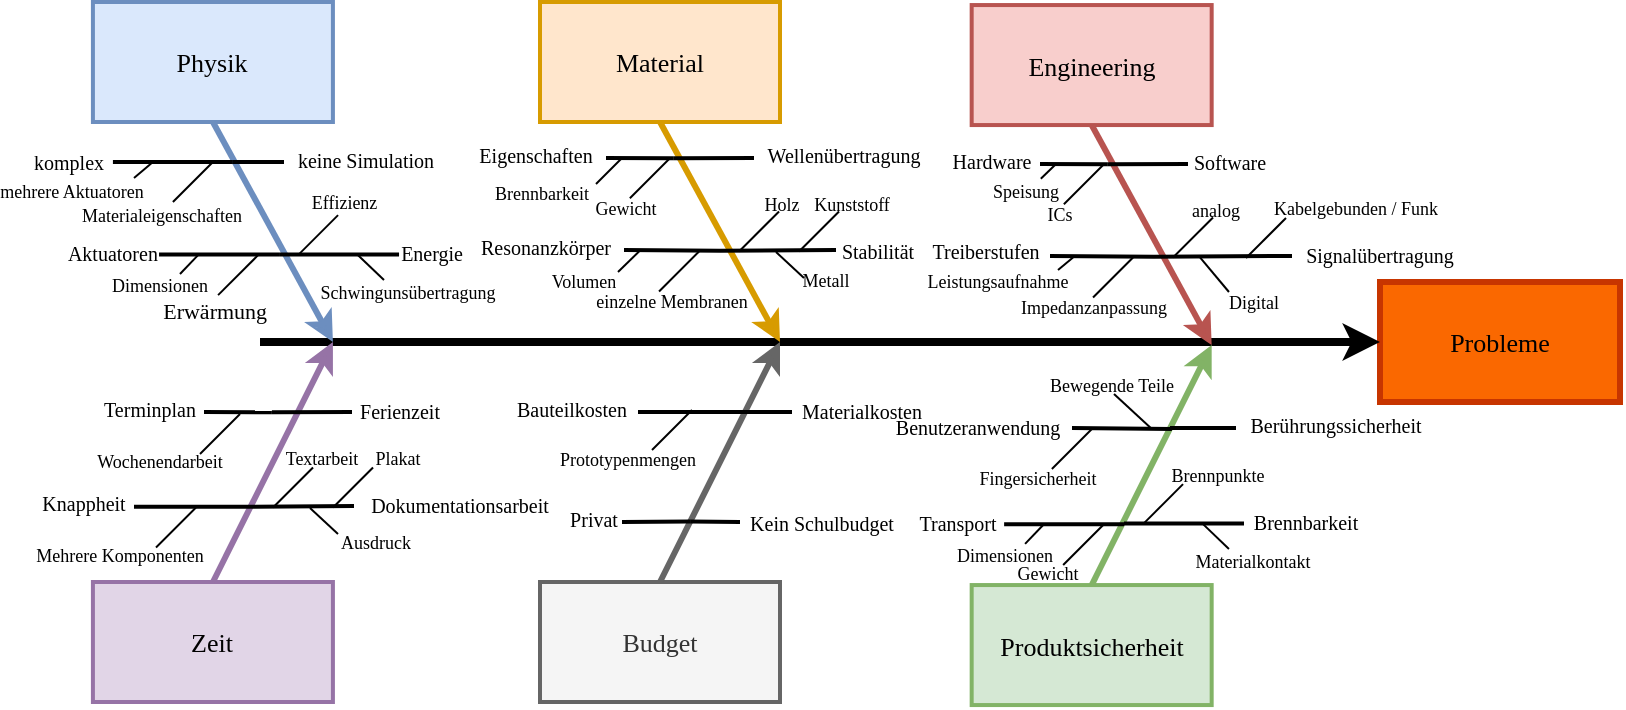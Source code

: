 <mxfile version="28.2.0">
  <diagram name="Page-1" id="4fc8d65c-f3f6-feb3-4d1c-02f59d9f9886">
    <mxGraphModel dx="1866" dy="617" grid="0" gridSize="10" guides="0" tooltips="1" connect="0" arrows="0" fold="1" page="1" pageScale="1" pageWidth="826" pageHeight="1169" background="none" math="0" shadow="0">
      <root>
        <mxCell id="0" />
        <mxCell id="1" parent="0" />
        <mxCell id="2" value="Physik" style="whiteSpace=wrap;strokeWidth=2;fontFamily=Fira Sans;fontSource=https%3A%2F%2Ffonts.googleapis.com%2Fcss%3Ffamily%3DFira%2BSans;fillColor=#dae8fc;strokeColor=#6c8ebf;fontStyle=0;fontSize=13;" parent="1" vertex="1">
          <mxGeometry x="36.458" y="110" width="120" height="60" as="geometry" />
        </mxCell>
        <mxCell id="5" value="Zeit" style="whiteSpace=wrap;strokeWidth=2;fontFamily=Fira Sans;fontSource=https%3A%2F%2Ffonts.googleapis.com%2Fcss%3Ffamily%3DFira%2BSans;fillColor=#e1d5e7;strokeColor=#9673a6;fontSize=13;" parent="1" vertex="1">
          <mxGeometry x="36.458" y="400" width="120" height="60" as="geometry" />
        </mxCell>
        <mxCell id="8" value="Probleme" style="whiteSpace=wrap;strokeWidth=3;fillColor=#fa6800;strokeColor=#C73500;fontFamily=Fira Sans;fontSource=https%3A%2F%2Ffonts.googleapis.com%2Fcss%3Ffamily%3DFira%2BSans;fontColor=#000000;fontSize=13;" parent="1" vertex="1">
          <mxGeometry x="680" y="250" width="120" height="60" as="geometry" />
        </mxCell>
        <mxCell id="9" value="" style="edgeStyle=none;strokeWidth=4;fontFamily=Fira Sans;fontSource=https%3A%2F%2Ffonts.googleapis.com%2Fcss%3Ffamily%3DFira%2BSans;fontSize=10;" parent="1" target="8" edge="1">
          <mxGeometry width="100" height="100" relative="1" as="geometry">
            <mxPoint x="120" y="280" as="sourcePoint" />
            <mxPoint x="240" y="230" as="targetPoint" />
          </mxGeometry>
        </mxCell>
        <mxCell id="12" value="" style="edgeStyle=none;exitX=0.5;exitY=1;strokeWidth=3;fontFamily=Fira Sans;fontSource=https%3A%2F%2Ffonts.googleapis.com%2Fcss%3Ffamily%3DFira%2BSans;fillColor=#dae8fc;strokeColor=#6c8ebf;fontSize=10;" parent="1" source="2" edge="1">
          <mxGeometry width="100" height="100" relative="1" as="geometry">
            <mxPoint x="96.458" y="190" as="sourcePoint" />
            <mxPoint x="156.458" y="280" as="targetPoint" />
          </mxGeometry>
        </mxCell>
        <mxCell id="15" value="" style="edgeStyle=none;exitX=0.5;exitY=0;strokeWidth=3;fontFamily=Fira Sans;fontSource=https%3A%2F%2Ffonts.googleapis.com%2Fcss%3Ffamily%3DFira%2BSans;fillColor=#e1d5e7;strokeColor=#9673a6;fontSize=10;" parent="1" edge="1">
          <mxGeometry width="100" height="100" relative="1" as="geometry">
            <mxPoint x="96.458" y="400" as="sourcePoint" />
            <mxPoint x="156.458" y="280" as="targetPoint" />
          </mxGeometry>
        </mxCell>
        <mxCell id="16" value="" style="edgeStyle=none;endArrow=none;strokeWidth=2;fontFamily=Fira Sans;fontSource=https%3A%2F%2Ffonts.googleapis.com%2Fcss%3Ffamily%3DFira%2BSans;fontSize=10;" parent="1" edge="1">
          <mxGeometry width="100" height="100" relative="1" as="geometry">
            <mxPoint x="46.458" y="190" as="sourcePoint" />
            <mxPoint x="106.458" y="190" as="targetPoint" />
          </mxGeometry>
        </mxCell>
        <mxCell id="17" value="" style="edgeStyle=none;endArrow=none;strokeWidth=2;fontFamily=Fira Sans;fontSource=https%3A%2F%2Ffonts.googleapis.com%2Fcss%3Ffamily%3DFira%2BSans;fontSize=10;" parent="1" edge="1">
          <mxGeometry width="100" height="100" relative="1" as="geometry">
            <mxPoint x="69.518" y="236.21" as="sourcePoint" />
            <mxPoint x="129.518" y="236.21" as="targetPoint" />
          </mxGeometry>
        </mxCell>
        <mxCell id="19" value="" style="edgeStyle=none;endArrow=none;strokeWidth=2;fontFamily=Fira Sans;fontSource=https%3A%2F%2Ffonts.googleapis.com%2Fcss%3Ffamily%3DFira%2BSans;fontSize=10;" parent="1" edge="1">
          <mxGeometry width="100" height="100" relative="1" as="geometry">
            <mxPoint x="106.458" y="190" as="sourcePoint" />
            <mxPoint x="132" y="190" as="targetPoint" />
          </mxGeometry>
        </mxCell>
        <mxCell id="20" value="" style="edgeStyle=none;endArrow=none;strokeWidth=2;fontFamily=Fira Sans;fontSource=https%3A%2F%2Ffonts.googleapis.com%2Fcss%3Ffamily%3DFira%2BSans;fontSize=10;" parent="1" edge="1">
          <mxGeometry width="100" height="100" relative="1" as="geometry">
            <mxPoint x="129.518" y="236.21" as="sourcePoint" />
            <mxPoint x="189.518" y="236.21" as="targetPoint" />
          </mxGeometry>
        </mxCell>
        <mxCell id="38" value="" style="edgeStyle=none;endArrow=none;fontFamily=Fira Sans;fontSource=https%3A%2F%2Ffonts.googleapis.com%2Fcss%3Ffamily%3DFira%2BSans;fontSize=10;" parent="1" edge="1">
          <mxGeometry width="100" height="100" relative="1" as="geometry">
            <mxPoint x="76.458" y="210" as="sourcePoint" />
            <mxPoint x="96.458" y="190" as="targetPoint" />
          </mxGeometry>
        </mxCell>
        <mxCell id="39" value="" style="edgeStyle=none;endArrow=none;fontFamily=Fira Sans;fontSource=https%3A%2F%2Ffonts.googleapis.com%2Fcss%3Ffamily%3DFira%2BSans;fontSize=10;" parent="1" edge="1">
          <mxGeometry width="100" height="100" relative="1" as="geometry">
            <mxPoint x="57" y="198" as="sourcePoint" />
            <mxPoint x="66.458" y="190" as="targetPoint" />
          </mxGeometry>
        </mxCell>
        <mxCell id="42" value="" style="edgeStyle=none;endArrow=none;fontFamily=Fira Sans;fontSource=https%3A%2F%2Ffonts.googleapis.com%2Fcss%3Ffamily%3DFira%2BSans;fontSize=10;" parent="1" edge="1">
          <mxGeometry width="100" height="100" relative="1" as="geometry">
            <mxPoint x="139.036" y="236.58" as="sourcePoint" />
            <mxPoint x="159.036" y="216.58" as="targetPoint" />
          </mxGeometry>
        </mxCell>
        <mxCell id="43" value="" style="edgeStyle=none;endArrow=none;fontFamily=Fira Sans;fontSource=https%3A%2F%2Ffonts.googleapis.com%2Fcss%3Ffamily%3DFira%2BSans;fontSize=10;" parent="1" edge="1">
          <mxGeometry width="100" height="100" relative="1" as="geometry">
            <mxPoint x="169.036" y="236.58" as="sourcePoint" />
            <mxPoint x="182" y="249" as="targetPoint" />
          </mxGeometry>
        </mxCell>
        <mxCell id="44" value="" style="edgeStyle=none;endArrow=none;fontFamily=Fira Sans;fontSource=https%3A%2F%2Ffonts.googleapis.com%2Fcss%3Ffamily%3DFira%2BSans;fontSize=10;" parent="1" edge="1">
          <mxGeometry width="100" height="100" relative="1" as="geometry">
            <mxPoint x="99.036" y="256.58" as="sourcePoint" />
            <mxPoint x="119.036" y="236.58" as="targetPoint" />
          </mxGeometry>
        </mxCell>
        <mxCell id="45" value="" style="edgeStyle=none;endArrow=none;fontFamily=Fira Sans;fontSource=https%3A%2F%2Ffonts.googleapis.com%2Fcss%3Ffamily%3DFira%2BSans;fontSize=10;" parent="1" edge="1">
          <mxGeometry width="100" height="100" relative="1" as="geometry">
            <mxPoint x="80" y="246" as="sourcePoint" />
            <mxPoint x="89.036" y="236.58" as="targetPoint" />
          </mxGeometry>
        </mxCell>
        <mxCell id="114" value="komplex" style="text;spacingTop=-5;fontSize=10;align=center;verticalAlign=middle;points=[];fontFamily=Fira Sans;fontSource=https%3A%2F%2Ffonts.googleapis.com%2Fcss%3Ffamily%3DFira%2BSans;" parent="1" vertex="1">
          <mxGeometry x="9.518" y="182.5" width="30" height="20.0" as="geometry" />
        </mxCell>
        <mxCell id="116" value="Aktuatoren" style="text;spacingTop=-5;fontSize=10;align=center;verticalAlign=middle;points=[];fontFamily=Fira Sans;fontSource=https%3A%2F%2Ffonts.googleapis.com%2Fcss%3Ffamily%3DFira%2BSans;" parent="1" vertex="1">
          <mxGeometry x="31.458" y="228.06" width="30" height="20.0" as="geometry" />
        </mxCell>
        <mxCell id="121" value="mehrere Aktuatoren" style="text;spacingTop=-5;fontSize=9;align=center;verticalAlign=middle;points=[];fontFamily=Fira Sans;fontSource=https%3A%2F%2Ffonts.googleapis.com%2Fcss%3Ffamily%3DFira%2BSans;" parent="1" vertex="1">
          <mxGeometry x="10.998" y="197.0" width="30" height="20.0" as="geometry" />
        </mxCell>
        <mxCell id="122" value="Materialeigenschaften" style="text;spacingTop=-5;fontSize=9;align=center;verticalAlign=middle;points=[];fontFamily=Fira Sans;fontSource=https%3A%2F%2Ffonts.googleapis.com%2Fcss%3Ffamily%3DFira%2BSans;" parent="1" vertex="1">
          <mxGeometry x="55.998" y="209.0" width="30" height="20.0" as="geometry" />
        </mxCell>
        <mxCell id="123" value="Dimensionen" style="text;spacingTop=-5;fontSize=9;align=center;verticalAlign=middle;points=[];fontFamily=Fira Sans;fontSource=https%3A%2F%2Ffonts.googleapis.com%2Fcss%3Ffamily%3DFira%2BSans;" parent="1" vertex="1">
          <mxGeometry x="55.004" y="243.998" width="30" height="20.0" as="geometry" />
        </mxCell>
        <mxCell id="124" value="Erwärmung" style="text;spacingTop=-5;fontSize=11;align=center;verticalAlign=middle;points=[];fontFamily=Fira Sans;fontSource=https%3A%2F%2Ffonts.googleapis.com%2Fcss%3Ffamily%3DFira%2BSans;" parent="1" vertex="1">
          <mxGeometry x="82.574" y="256.738" width="30" height="20.0" as="geometry" />
        </mxCell>
        <mxCell id="129" value="Schwingunsübertragung" style="text;spacingTop=-5;fontSize=9;align=center;verticalAlign=middle;points=[];fontFamily=Fira Sans;fontSource=https%3A%2F%2Ffonts.googleapis.com%2Fcss%3Ffamily%3DFira%2BSans;" parent="1" vertex="1">
          <mxGeometry x="179.0" y="250" width="30" height="14.58" as="geometry" />
        </mxCell>
        <mxCell id="130" value="Effizienz" style="text;spacingTop=-5;fontSize=9;align=center;verticalAlign=middle;points=[];fontFamily=Fira Sans;fontSource=https%3A%2F%2Ffonts.googleapis.com%2Fcss%3Ffamily%3DFira%2BSans;" parent="1" vertex="1">
          <mxGeometry x="147.286" y="202.499" width="30" height="20.0" as="geometry" />
        </mxCell>
        <mxCell id="137" value="keine Simulation" style="text;spacingTop=-5;fontSize=10;align=center;verticalAlign=middle;points=[];fontFamily=Fira Sans;fontSource=https%3A%2F%2Ffonts.googleapis.com%2Fcss%3Ffamily%3DFira%2BSans;" parent="1" vertex="1">
          <mxGeometry x="158.002" y="181.532" width="30" height="20.0" as="geometry" />
        </mxCell>
        <mxCell id="138" value="Energie" style="text;spacingTop=-5;fontSize=10;align=center;verticalAlign=middle;points=[];fontFamily=Fira Sans;fontSource=https%3A%2F%2Ffonts.googleapis.com%2Fcss%3Ffamily%3DFira%2BSans;" parent="1" vertex="1">
          <mxGeometry x="191.042" y="228.052" width="30" height="20.0" as="geometry" />
        </mxCell>
        <mxCell id="143" value="Material" style="whiteSpace=wrap;strokeWidth=2;fontFamily=Fira Sans;fontSource=https%3A%2F%2Ffonts.googleapis.com%2Fcss%3Ffamily%3DFira%2BSans;fillColor=#ffe6cc;strokeColor=#d79b00;fontSize=13;" parent="1" vertex="1">
          <mxGeometry x="260" y="110.0" width="120" height="60" as="geometry" />
        </mxCell>
        <mxCell id="144" value="Budget" style="whiteSpace=wrap;strokeWidth=2;fontFamily=Fira Sans;fontSource=https%3A%2F%2Ffonts.googleapis.com%2Fcss%3Ffamily%3DFira%2BSans;fillColor=#f5f5f5;fontColor=#333333;strokeColor=#666666;fontSize=13;" parent="1" vertex="1">
          <mxGeometry x="260" y="400.0" width="120" height="60" as="geometry" />
        </mxCell>
        <mxCell id="145" value="" style="edgeStyle=none;exitX=0.5;exitY=1;strokeWidth=3;fontFamily=Fira Sans;fontSource=https%3A%2F%2Ffonts.googleapis.com%2Fcss%3Ffamily%3DFira%2BSans;fillColor=#ffe6cc;strokeColor=#d79b00;fontSize=10;" parent="1" source="143" edge="1">
          <mxGeometry width="100" height="100" relative="1" as="geometry">
            <mxPoint x="320" y="190.0" as="sourcePoint" />
            <mxPoint x="380" y="280.0" as="targetPoint" />
          </mxGeometry>
        </mxCell>
        <mxCell id="146" value="" style="edgeStyle=none;exitX=0.5;exitY=0;strokeWidth=3;fontFamily=Fira Sans;fontSource=https%3A%2F%2Ffonts.googleapis.com%2Fcss%3Ffamily%3DFira%2BSans;fillColor=#f5f5f5;strokeColor=#666666;fontSize=10;" parent="1" edge="1">
          <mxGeometry width="100" height="100" relative="1" as="geometry">
            <mxPoint x="320.0" y="400.0" as="sourcePoint" />
            <mxPoint x="380" y="280.0" as="targetPoint" />
          </mxGeometry>
        </mxCell>
        <mxCell id="204" value="Engineering" style="whiteSpace=wrap;strokeWidth=2;fontFamily=Fira Sans;fontSource=https%3A%2F%2Ffonts.googleapis.com%2Fcss%3Ffamily%3DFira%2BSans;fillColor=#f8cecc;strokeColor=#b85450;fontSize=13;" parent="1" vertex="1">
          <mxGeometry x="475.833" y="111.528" width="120" height="60" as="geometry" />
        </mxCell>
        <mxCell id="205" value="Produktsicherheit" style="whiteSpace=wrap;strokeWidth=2;fontFamily=Fira Sans;fontSource=https%3A%2F%2Ffonts.googleapis.com%2Fcss%3Ffamily%3DFira%2BSans;fillColor=#d5e8d4;strokeColor=#82b366;fontSize=13;" parent="1" vertex="1">
          <mxGeometry x="475.833" y="401.528" width="120" height="60" as="geometry" />
        </mxCell>
        <mxCell id="206" value="" style="edgeStyle=none;exitX=0.5;exitY=1;strokeWidth=3;fontFamily=Fira Sans;fontSource=https%3A%2F%2Ffonts.googleapis.com%2Fcss%3Ffamily%3DFira%2BSans;fillColor=#f8cecc;strokeColor=#b85450;fontSize=10;" parent="1" source="204" edge="1">
          <mxGeometry width="100" height="100" relative="1" as="geometry">
            <mxPoint x="535.833" y="191.528" as="sourcePoint" />
            <mxPoint x="595.833" y="281.528" as="targetPoint" />
          </mxGeometry>
        </mxCell>
        <mxCell id="207" value="" style="edgeStyle=none;exitX=0.5;exitY=0;strokeWidth=3;fontFamily=Fira Sans;fontSource=https%3A%2F%2Ffonts.googleapis.com%2Fcss%3Ffamily%3DFira%2BSans;fillColor=#d5e8d4;strokeColor=#82b366;fontSize=10;" parent="1" edge="1">
          <mxGeometry width="100" height="100" relative="1" as="geometry">
            <mxPoint x="535.833" y="401.528" as="sourcePoint" />
            <mxPoint x="595.833" y="281.528" as="targetPoint" />
          </mxGeometry>
        </mxCell>
        <mxCell id="9FIhkb78pAyiEeTjgnLF-267" value="" style="edgeStyle=none;endArrow=none;strokeWidth=2;fontFamily=Fira Sans;fontSource=https%3A%2F%2Ffonts.googleapis.com%2Fcss%3Ffamily%3DFira%2BSans;fontSize=10;" edge="1" parent="1">
          <mxGeometry width="100" height="100" relative="1" as="geometry">
            <mxPoint x="293" y="188" as="sourcePoint" />
            <mxPoint x="326.94" y="188.158" as="targetPoint" />
          </mxGeometry>
        </mxCell>
        <mxCell id="9FIhkb78pAyiEeTjgnLF-268" value="" style="edgeStyle=none;endArrow=none;strokeWidth=2;fontFamily=Fira Sans;fontSource=https%3A%2F%2Ffonts.googleapis.com%2Fcss%3Ffamily%3DFira%2BSans;fontSize=10;" edge="1" parent="1">
          <mxGeometry width="100" height="100" relative="1" as="geometry">
            <mxPoint x="302" y="234" as="sourcePoint" />
            <mxPoint x="350" y="234.368" as="targetPoint" />
          </mxGeometry>
        </mxCell>
        <mxCell id="9FIhkb78pAyiEeTjgnLF-269" value="" style="edgeStyle=none;endArrow=none;strokeWidth=2;fontFamily=Fira Sans;fontSource=https%3A%2F%2Ffonts.googleapis.com%2Fcss%3Ffamily%3DFira%2BSans;fontSize=10;" edge="1" parent="1">
          <mxGeometry width="100" height="100" relative="1" as="geometry">
            <mxPoint x="326.94" y="188.158" as="sourcePoint" />
            <mxPoint x="367" y="188" as="targetPoint" />
          </mxGeometry>
        </mxCell>
        <mxCell id="9FIhkb78pAyiEeTjgnLF-270" value="" style="edgeStyle=none;endArrow=none;strokeWidth=2;fontFamily=Fira Sans;fontSource=https%3A%2F%2Ffonts.googleapis.com%2Fcss%3Ffamily%3DFira%2BSans;fontSize=10;" edge="1" parent="1">
          <mxGeometry width="100" height="100" relative="1" as="geometry">
            <mxPoint x="350" y="234.368" as="sourcePoint" />
            <mxPoint x="408" y="234" as="targetPoint" />
          </mxGeometry>
        </mxCell>
        <mxCell id="9FIhkb78pAyiEeTjgnLF-271" value="" style="edgeStyle=none;endArrow=none;fontFamily=Fira Sans;fontSource=https%3A%2F%2Ffonts.googleapis.com%2Fcss%3Ffamily%3DFira%2BSans;fontSize=10;" edge="1" parent="1">
          <mxGeometry width="100" height="100" relative="1" as="geometry">
            <mxPoint x="304.94" y="208.158" as="sourcePoint" />
            <mxPoint x="324.94" y="188.158" as="targetPoint" />
          </mxGeometry>
        </mxCell>
        <mxCell id="9FIhkb78pAyiEeTjgnLF-272" value="" style="edgeStyle=none;endArrow=none;fontFamily=Fira Sans;fontSource=https%3A%2F%2Ffonts.googleapis.com%2Fcss%3Ffamily%3DFira%2BSans;fontSize=10;" edge="1" parent="1">
          <mxGeometry width="100" height="100" relative="1" as="geometry">
            <mxPoint x="288" y="201" as="sourcePoint" />
            <mxPoint x="301.0" y="187.998" as="targetPoint" />
          </mxGeometry>
        </mxCell>
        <mxCell id="9FIhkb78pAyiEeTjgnLF-273" value="" style="edgeStyle=none;endArrow=none;fontFamily=Fira Sans;fontSource=https%3A%2F%2Ffonts.googleapis.com%2Fcss%3Ffamily%3DFira%2BSans;fontSize=10;" edge="1" parent="1">
          <mxGeometry width="100" height="100" relative="1" as="geometry">
            <mxPoint x="359.518" y="234.737" as="sourcePoint" />
            <mxPoint x="379.518" y="214.737" as="targetPoint" />
          </mxGeometry>
        </mxCell>
        <mxCell id="9FIhkb78pAyiEeTjgnLF-274" value="" style="edgeStyle=none;endArrow=none;fontFamily=Fira Sans;fontSource=https%3A%2F%2Ffonts.googleapis.com%2Fcss%3Ffamily%3DFira%2BSans;fontSize=10;" edge="1" parent="1">
          <mxGeometry width="100" height="100" relative="1" as="geometry">
            <mxPoint x="389.518" y="234.737" as="sourcePoint" />
            <mxPoint x="409.518" y="214.737" as="targetPoint" />
          </mxGeometry>
        </mxCell>
        <mxCell id="9FIhkb78pAyiEeTjgnLF-275" value="" style="edgeStyle=none;endArrow=none;fontFamily=Fira Sans;fontSource=https%3A%2F%2Ffonts.googleapis.com%2Fcss%3Ffamily%3DFira%2BSans;fontSize=10;" edge="1" parent="1">
          <mxGeometry width="100" height="100" relative="1" as="geometry">
            <mxPoint x="319.518" y="254.737" as="sourcePoint" />
            <mxPoint x="339.518" y="234.737" as="targetPoint" />
          </mxGeometry>
        </mxCell>
        <mxCell id="9FIhkb78pAyiEeTjgnLF-276" value="" style="edgeStyle=none;endArrow=none;fontFamily=Fira Sans;fontSource=https%3A%2F%2Ffonts.googleapis.com%2Fcss%3Ffamily%3DFira%2BSans;fontSize=10;" edge="1" parent="1">
          <mxGeometry width="100" height="100" relative="1" as="geometry">
            <mxPoint x="299" y="245" as="sourcePoint" />
            <mxPoint x="309.518" y="234.737" as="targetPoint" />
          </mxGeometry>
        </mxCell>
        <mxCell id="9FIhkb78pAyiEeTjgnLF-277" value="Stabilität" style="text;spacingTop=-5;fontSize=10;align=center;verticalAlign=middle;points=[];fontFamily=Fira Sans;fontSource=https%3A%2F%2Ffonts.googleapis.com%2Fcss%3Ffamily%3DFira%2BSans;" vertex="1" parent="1">
          <mxGeometry x="414" y="226.998" width="30" height="20.0" as="geometry" />
        </mxCell>
        <mxCell id="9FIhkb78pAyiEeTjgnLF-278" value="Resonanzkörper" style="text;spacingTop=-5;fontSize=10;align=center;verticalAlign=middle;points=[];fontFamily=Fira Sans;fontSource=https%3A%2F%2Ffonts.googleapis.com%2Fcss%3Ffamily%3DFira%2BSans;" vertex="1" parent="1">
          <mxGeometry x="248.0" y="224.998" width="30" height="20.0" as="geometry" />
        </mxCell>
        <mxCell id="9FIhkb78pAyiEeTjgnLF-279" value="Volumen" style="text;spacingTop=-5;fontSize=9;align=center;verticalAlign=middle;points=[];fontFamily=Fira Sans;fontSource=https%3A%2F%2Ffonts.googleapis.com%2Fcss%3Ffamily%3DFira%2BSans;" vertex="1" parent="1">
          <mxGeometry x="267.0" y="241.998" width="30" height="20.0" as="geometry" />
        </mxCell>
        <mxCell id="9FIhkb78pAyiEeTjgnLF-280" value="Gewicht" style="text;spacingTop=-5;fontSize=9;align=center;verticalAlign=middle;points=[];fontFamily=Fira Sans;fontSource=https%3A%2F%2Ffonts.googleapis.com%2Fcss%3Ffamily%3DFira%2BSans;" vertex="1" parent="1">
          <mxGeometry x="288.0" y="205.368" width="30" height="20.0" as="geometry" />
        </mxCell>
        <mxCell id="9FIhkb78pAyiEeTjgnLF-281" value="Kunststoff" style="text;spacingTop=-5;fontSize=9;align=center;verticalAlign=middle;points=[];fontFamily=Fira Sans;fontSource=https%3A%2F%2Ffonts.googleapis.com%2Fcss%3Ffamily%3DFira%2BSans;" vertex="1" parent="1">
          <mxGeometry x="401.002" y="205.998" width="30" height="14.58" as="geometry" />
        </mxCell>
        <mxCell id="9FIhkb78pAyiEeTjgnLF-282" value="Brennbarkeit" style="text;spacingTop=-5;fontSize=9;align=center;verticalAlign=middle;points=[];fontFamily=Fira Sans;fontSource=https%3A%2F%2Ffonts.googleapis.com%2Fcss%3Ffamily%3DFira%2BSans;" vertex="1" parent="1">
          <mxGeometry x="245.998" y="197.997" width="30" height="20.0" as="geometry" />
        </mxCell>
        <mxCell id="9FIhkb78pAyiEeTjgnLF-283" value="Wellenübertragung" style="text;spacingTop=-5;fontSize=10;align=center;verticalAlign=middle;points=[];fontFamily=Fira Sans;fontSource=https%3A%2F%2Ffonts.googleapis.com%2Fcss%3Ffamily%3DFira%2BSans;" vertex="1" parent="1">
          <mxGeometry x="397.003" y="179" width="30" height="20.0" as="geometry" />
        </mxCell>
        <mxCell id="9FIhkb78pAyiEeTjgnLF-285" value="einzelne Membranen" style="text;spacingTop=-5;fontSize=9;align=center;verticalAlign=middle;points=[];fontFamily=Fira Sans;fontSource=https%3A%2F%2Ffonts.googleapis.com%2Fcss%3Ffamily%3DFira%2BSans;" vertex="1" parent="1">
          <mxGeometry x="311" y="252" width="30" height="20.0" as="geometry" />
        </mxCell>
        <mxCell id="9FIhkb78pAyiEeTjgnLF-286" value="Eigenschaften" style="text;spacingTop=-5;fontSize=10;align=center;verticalAlign=middle;points=[];fontFamily=Fira Sans;fontSource=https%3A%2F%2Ffonts.googleapis.com%2Fcss%3Ffamily%3DFira%2BSans;" vertex="1" parent="1">
          <mxGeometry x="243" y="179" width="30" height="20.0" as="geometry" />
        </mxCell>
        <mxCell id="9FIhkb78pAyiEeTjgnLF-287" value="Holz" style="text;spacingTop=-5;fontSize=9;align=center;verticalAlign=middle;points=[];fontFamily=Fira Sans;fontSource=https%3A%2F%2Ffonts.googleapis.com%2Fcss%3Ffamily%3DFira%2BSans;" vertex="1" parent="1">
          <mxGeometry x="366" y="206" width="30" height="14.58" as="geometry" />
        </mxCell>
        <mxCell id="9FIhkb78pAyiEeTjgnLF-288" value="" style="edgeStyle=none;endArrow=none;strokeWidth=2;fontFamily=Fira Sans;fontSource=https%3A%2F%2Ffonts.googleapis.com%2Fcss%3Ffamily%3DFira%2BSans;fontSize=10;" edge="1" parent="1">
          <mxGeometry width="100" height="100" relative="1" as="geometry">
            <mxPoint x="510" y="191" as="sourcePoint" />
            <mxPoint x="543.94" y="191.158" as="targetPoint" />
          </mxGeometry>
        </mxCell>
        <mxCell id="9FIhkb78pAyiEeTjgnLF-289" value="" style="edgeStyle=none;endArrow=none;strokeWidth=2;fontFamily=Fira Sans;fontSource=https%3A%2F%2Ffonts.googleapis.com%2Fcss%3Ffamily%3DFira%2BSans;fontSize=10;" edge="1" parent="1">
          <mxGeometry width="100" height="100" relative="1" as="geometry">
            <mxPoint x="515" y="237" as="sourcePoint" />
            <mxPoint x="567" y="237.368" as="targetPoint" />
          </mxGeometry>
        </mxCell>
        <mxCell id="9FIhkb78pAyiEeTjgnLF-290" value="" style="edgeStyle=none;endArrow=none;strokeWidth=2;fontFamily=Fira Sans;fontSource=https%3A%2F%2Ffonts.googleapis.com%2Fcss%3Ffamily%3DFira%2BSans;fontSize=10;" edge="1" parent="1">
          <mxGeometry width="100" height="100" relative="1" as="geometry">
            <mxPoint x="543.94" y="191.158" as="sourcePoint" />
            <mxPoint x="584" y="191" as="targetPoint" />
          </mxGeometry>
        </mxCell>
        <mxCell id="9FIhkb78pAyiEeTjgnLF-291" value="" style="edgeStyle=none;endArrow=none;strokeWidth=2;fontFamily=Fira Sans;fontSource=https%3A%2F%2Ffonts.googleapis.com%2Fcss%3Ffamily%3DFira%2BSans;fontSize=10;" edge="1" parent="1">
          <mxGeometry width="100" height="100" relative="1" as="geometry">
            <mxPoint x="567" y="237.368" as="sourcePoint" />
            <mxPoint x="636" y="237" as="targetPoint" />
          </mxGeometry>
        </mxCell>
        <mxCell id="9FIhkb78pAyiEeTjgnLF-292" value="" style="edgeStyle=none;endArrow=none;fontFamily=Fira Sans;fontSource=https%3A%2F%2Ffonts.googleapis.com%2Fcss%3Ffamily%3DFira%2BSans;fontSize=10;" edge="1" parent="1">
          <mxGeometry width="100" height="100" relative="1" as="geometry">
            <mxPoint x="521.94" y="211.158" as="sourcePoint" />
            <mxPoint x="541.94" y="191.158" as="targetPoint" />
          </mxGeometry>
        </mxCell>
        <mxCell id="9FIhkb78pAyiEeTjgnLF-293" value="" style="edgeStyle=none;endArrow=none;fontFamily=Fira Sans;fontSource=https%3A%2F%2Ffonts.googleapis.com%2Fcss%3Ffamily%3DFira%2BSans;exitX=0.747;exitY=0.071;exitDx=0;exitDy=0;exitPerimeter=0;fontSize=10;" edge="1" parent="1" source="9FIhkb78pAyiEeTjgnLF-303">
          <mxGeometry width="100" height="100" relative="1" as="geometry">
            <mxPoint x="498" y="210.998" as="sourcePoint" />
            <mxPoint x="518" y="190.998" as="targetPoint" />
          </mxGeometry>
        </mxCell>
        <mxCell id="9FIhkb78pAyiEeTjgnLF-294" value="" style="edgeStyle=none;endArrow=none;fontFamily=Fira Sans;fontSource=https%3A%2F%2Ffonts.googleapis.com%2Fcss%3Ffamily%3DFira%2BSans;fontSize=10;" edge="1" parent="1">
          <mxGeometry width="100" height="100" relative="1" as="geometry">
            <mxPoint x="576.518" y="237.737" as="sourcePoint" />
            <mxPoint x="596.518" y="217.737" as="targetPoint" />
          </mxGeometry>
        </mxCell>
        <mxCell id="9FIhkb78pAyiEeTjgnLF-295" value="" style="edgeStyle=none;endArrow=none;fontFamily=Fira Sans;fontSource=https%3A%2F%2Ffonts.googleapis.com%2Fcss%3Ffamily%3DFira%2BSans;fontSize=10;" edge="1" parent="1">
          <mxGeometry width="100" height="100" relative="1" as="geometry">
            <mxPoint x="589.998" y="237.737" as="sourcePoint" />
            <mxPoint x="604.48" y="255" as="targetPoint" />
          </mxGeometry>
        </mxCell>
        <mxCell id="9FIhkb78pAyiEeTjgnLF-296" value="" style="edgeStyle=none;endArrow=none;fontFamily=Fira Sans;fontSource=https%3A%2F%2Ffonts.googleapis.com%2Fcss%3Ffamily%3DFira%2BSans;fontSize=10;" edge="1" parent="1">
          <mxGeometry width="100" height="100" relative="1" as="geometry">
            <mxPoint x="536.518" y="257.737" as="sourcePoint" />
            <mxPoint x="556.518" y="237.737" as="targetPoint" />
          </mxGeometry>
        </mxCell>
        <mxCell id="9FIhkb78pAyiEeTjgnLF-297" value="" style="edgeStyle=none;endArrow=none;fontFamily=Fira Sans;fontSource=https%3A%2F%2Ffonts.googleapis.com%2Fcss%3Ffamily%3DFira%2BSans;fontSize=10;" edge="1" parent="1">
          <mxGeometry width="100" height="100" relative="1" as="geometry">
            <mxPoint x="519" y="244" as="sourcePoint" />
            <mxPoint x="526.518" y="237.737" as="targetPoint" />
          </mxGeometry>
        </mxCell>
        <mxCell id="9FIhkb78pAyiEeTjgnLF-298" value="Signalübertragung" style="text;spacingTop=-5;fontSize=10;align=center;verticalAlign=middle;points=[];fontFamily=Fira Sans;fontSource=https%3A%2F%2Ffonts.googleapis.com%2Fcss%3Ffamily%3DFira%2BSans;" vertex="1" parent="1">
          <mxGeometry x="665" y="228.998" width="30" height="20.0" as="geometry" />
        </mxCell>
        <mxCell id="9FIhkb78pAyiEeTjgnLF-299" value="Treiberstufen" style="text;spacingTop=-5;fontSize=10;align=center;verticalAlign=middle;points=[];fontFamily=Fira Sans;fontSource=https%3A%2F%2Ffonts.googleapis.com%2Fcss%3Ffamily%3DFira%2BSans;" vertex="1" parent="1">
          <mxGeometry x="468" y="226.998" width="30" height="20.0" as="geometry" />
        </mxCell>
        <mxCell id="9FIhkb78pAyiEeTjgnLF-300" value="Leistungsaufnahme" style="text;spacingTop=-5;fontSize=9;align=center;verticalAlign=middle;points=[];fontFamily=Fira Sans;fontSource=https%3A%2F%2Ffonts.googleapis.com%2Fcss%3Ffamily%3DFira%2BSans;" vertex="1" parent="1">
          <mxGeometry x="474.0" y="241.998" width="30" height="20.0" as="geometry" />
        </mxCell>
        <mxCell id="9FIhkb78pAyiEeTjgnLF-301" value="ICs" style="text;spacingTop=-5;fontSize=9;align=center;verticalAlign=middle;points=[];fontFamily=Fira Sans;fontSource=https%3A%2F%2Ffonts.googleapis.com%2Fcss%3Ffamily%3DFira%2BSans;" vertex="1" parent="1">
          <mxGeometry x="505" y="208.368" width="30" height="20.0" as="geometry" />
        </mxCell>
        <mxCell id="9FIhkb78pAyiEeTjgnLF-302" value="Digital" style="text;spacingTop=-5;fontSize=9;align=center;verticalAlign=middle;points=[];fontFamily=Fira Sans;fontSource=https%3A%2F%2Ffonts.googleapis.com%2Fcss%3Ffamily%3DFira%2BSans;" vertex="1" parent="1">
          <mxGeometry x="602.002" y="254.998" width="30" height="14.58" as="geometry" />
        </mxCell>
        <mxCell id="9FIhkb78pAyiEeTjgnLF-303" value="Speisung" style="text;spacingTop=-5;fontSize=9;align=center;verticalAlign=middle;points=[];fontFamily=Fira Sans;fontSource=https%3A%2F%2Ffonts.googleapis.com%2Fcss%3Ffamily%3DFira%2BSans;" vertex="1" parent="1">
          <mxGeometry x="487.998" y="196.997" width="30" height="20.0" as="geometry" />
        </mxCell>
        <mxCell id="9FIhkb78pAyiEeTjgnLF-304" value="Software" style="text;spacingTop=-5;fontSize=10;align=center;verticalAlign=middle;points=[];fontFamily=Fira Sans;fontSource=https%3A%2F%2Ffonts.googleapis.com%2Fcss%3Ffamily%3DFira%2BSans;" vertex="1" parent="1">
          <mxGeometry x="590.003" y="182.69" width="30" height="20.0" as="geometry" />
        </mxCell>
        <mxCell id="9FIhkb78pAyiEeTjgnLF-305" value="Impedanzanpassung" style="text;spacingTop=-5;fontSize=9;align=center;verticalAlign=middle;points=[];fontFamily=Fira Sans;fontSource=https%3A%2F%2Ffonts.googleapis.com%2Fcss%3Ffamily%3DFira%2BSans;" vertex="1" parent="1">
          <mxGeometry x="522" y="255" width="30" height="20.0" as="geometry" />
        </mxCell>
        <mxCell id="9FIhkb78pAyiEeTjgnLF-306" value="Hardware" style="text;spacingTop=-5;fontSize=10;align=center;verticalAlign=middle;points=[];fontFamily=Fira Sans;fontSource=https%3A%2F%2Ffonts.googleapis.com%2Fcss%3Ffamily%3DFira%2BSans;" vertex="1" parent="1">
          <mxGeometry x="471" y="182" width="30" height="20.0" as="geometry" />
        </mxCell>
        <mxCell id="9FIhkb78pAyiEeTjgnLF-307" value="analog" style="text;spacingTop=-5;fontSize=9;align=center;verticalAlign=middle;points=[];fontFamily=Fira Sans;fontSource=https%3A%2F%2Ffonts.googleapis.com%2Fcss%3Ffamily%3DFira%2BSans;" vertex="1" parent="1">
          <mxGeometry x="583" y="209" width="30" height="14.58" as="geometry" />
        </mxCell>
        <mxCell id="9FIhkb78pAyiEeTjgnLF-308" value="" style="edgeStyle=none;endArrow=none;fontFamily=Fira Sans;fontSource=https%3A%2F%2Ffonts.googleapis.com%2Fcss%3Ffamily%3DFira%2BSans;fontSize=10;" edge="1" parent="1">
          <mxGeometry width="100" height="100" relative="1" as="geometry">
            <mxPoint x="378" y="235" as="sourcePoint" />
            <mxPoint x="392" y="248" as="targetPoint" />
          </mxGeometry>
        </mxCell>
        <mxCell id="9FIhkb78pAyiEeTjgnLF-309" value="Metall" style="text;spacingTop=-5;fontSize=9;align=center;verticalAlign=middle;points=[];fontFamily=Fira Sans;fontSource=https%3A%2F%2Ffonts.googleapis.com%2Fcss%3Ffamily%3DFira%2BSans;" vertex="1" parent="1">
          <mxGeometry x="388" y="244" width="30" height="14.58" as="geometry" />
        </mxCell>
        <mxCell id="9FIhkb78pAyiEeTjgnLF-310" value="" style="edgeStyle=none;endArrow=none;fontFamily=Fira Sans;fontSource=https%3A%2F%2Ffonts.googleapis.com%2Fcss%3Ffamily%3DFira%2BSans;fontSize=10;" edge="1" parent="1">
          <mxGeometry width="100" height="100" relative="1" as="geometry">
            <mxPoint x="613" y="238" as="sourcePoint" />
            <mxPoint x="633" y="218" as="targetPoint" />
          </mxGeometry>
        </mxCell>
        <mxCell id="9FIhkb78pAyiEeTjgnLF-311" value="Kabelgebunden / Funk" style="text;spacingTop=-5;fontSize=9;align=center;verticalAlign=middle;points=[];fontFamily=Fira Sans;fontSource=https%3A%2F%2Ffonts.googleapis.com%2Fcss%3Ffamily%3DFira%2BSans;" vertex="1" parent="1">
          <mxGeometry x="653" y="208" width="30" height="14.58" as="geometry" />
        </mxCell>
        <mxCell id="9FIhkb78pAyiEeTjgnLF-312" value="" style="edgeStyle=none;endArrow=none;strokeWidth=2;fontFamily=Fira Sans;fontSource=https%3A%2F%2Ffonts.googleapis.com%2Fcss%3Ffamily%3DFira%2BSans;fontSize=10;" edge="1" parent="1">
          <mxGeometry width="100" height="100" relative="1" as="geometry">
            <mxPoint x="92.0" y="315" as="sourcePoint" />
            <mxPoint x="125.94" y="315.158" as="targetPoint" />
          </mxGeometry>
        </mxCell>
        <mxCell id="9FIhkb78pAyiEeTjgnLF-313" value="" style="edgeStyle=none;endArrow=none;strokeWidth=2;fontFamily=Fira Sans;fontSource=https%3A%2F%2Ffonts.googleapis.com%2Fcss%3Ffamily%3DFira%2BSans;fontSize=10;" edge="1" parent="1">
          <mxGeometry width="100" height="100" relative="1" as="geometry">
            <mxPoint x="57.0" y="362.368" as="sourcePoint" />
            <mxPoint x="117.0" y="362.368" as="targetPoint" />
          </mxGeometry>
        </mxCell>
        <mxCell id="9FIhkb78pAyiEeTjgnLF-314" value="" style="edgeStyle=none;endArrow=none;strokeWidth=2;fontFamily=Fira Sans;fontSource=https%3A%2F%2Ffonts.googleapis.com%2Fcss%3Ffamily%3DFira%2BSans;fontSize=10;" edge="1" parent="1">
          <mxGeometry width="100" height="100" relative="1" as="geometry">
            <mxPoint x="125.94" y="315.158" as="sourcePoint" />
            <mxPoint x="166.0" y="315" as="targetPoint" />
          </mxGeometry>
        </mxCell>
        <mxCell id="9FIhkb78pAyiEeTjgnLF-315" value="" style="edgeStyle=none;endArrow=none;strokeWidth=2;fontFamily=Fira Sans;fontSource=https%3A%2F%2Ffonts.googleapis.com%2Fcss%3Ffamily%3DFira%2BSans;fontSize=10;" edge="1" parent="1">
          <mxGeometry width="100" height="100" relative="1" as="geometry">
            <mxPoint x="117.0" y="362.368" as="sourcePoint" />
            <mxPoint x="167" y="362" as="targetPoint" />
          </mxGeometry>
        </mxCell>
        <mxCell id="9FIhkb78pAyiEeTjgnLF-317" value="" style="edgeStyle=none;endArrow=none;fontFamily=Fira Sans;fontSource=https%3A%2F%2Ffonts.googleapis.com%2Fcss%3Ffamily%3DFira%2BSans;fontSize=10;" edge="1" parent="1">
          <mxGeometry width="100" height="100" relative="1" as="geometry">
            <mxPoint x="90.0" y="335.998" as="sourcePoint" />
            <mxPoint x="110" y="315.998" as="targetPoint" />
          </mxGeometry>
        </mxCell>
        <mxCell id="9FIhkb78pAyiEeTjgnLF-318" value="" style="edgeStyle=none;endArrow=none;fontFamily=Fira Sans;fontSource=https%3A%2F%2Ffonts.googleapis.com%2Fcss%3Ffamily%3DFira%2BSans;fontSize=10;" edge="1" parent="1">
          <mxGeometry width="100" height="100" relative="1" as="geometry">
            <mxPoint x="126.518" y="362.737" as="sourcePoint" />
            <mxPoint x="146.518" y="342.737" as="targetPoint" />
          </mxGeometry>
        </mxCell>
        <mxCell id="9FIhkb78pAyiEeTjgnLF-319" value="" style="edgeStyle=none;endArrow=none;fontFamily=Fira Sans;fontSource=https%3A%2F%2Ffonts.googleapis.com%2Fcss%3Ffamily%3DFira%2BSans;fontSize=10;" edge="1" parent="1">
          <mxGeometry width="100" height="100" relative="1" as="geometry">
            <mxPoint x="156.518" y="362.737" as="sourcePoint" />
            <mxPoint x="176.518" y="342.737" as="targetPoint" />
          </mxGeometry>
        </mxCell>
        <mxCell id="9FIhkb78pAyiEeTjgnLF-321" value="" style="edgeStyle=none;endArrow=none;fontFamily=Fira Sans;fontSource=https%3A%2F%2Ffonts.googleapis.com%2Fcss%3Ffamily%3DFira%2BSans;fontSize=10;" edge="1" parent="1">
          <mxGeometry width="100" height="100" relative="1" as="geometry">
            <mxPoint x="67.998" y="382.737" as="sourcePoint" />
            <mxPoint x="87.998" y="362.737" as="targetPoint" />
          </mxGeometry>
        </mxCell>
        <mxCell id="9FIhkb78pAyiEeTjgnLF-322" value="Dokumentationsarbeit" style="text;spacingTop=-5;fontSize=10;align=center;verticalAlign=middle;points=[];fontFamily=Fira Sans;fontSource=https%3A%2F%2Ffonts.googleapis.com%2Fcss%3Ffamily%3DFira%2BSans;" vertex="1" parent="1">
          <mxGeometry x="205.0" y="353.998" width="30" height="20.0" as="geometry" />
        </mxCell>
        <mxCell id="9FIhkb78pAyiEeTjgnLF-323" value="Knappheit" style="text;spacingTop=-5;fontSize=10;align=center;verticalAlign=middle;points=[];fontFamily=Fira Sans;fontSource=https%3A%2F%2Ffonts.googleapis.com%2Fcss%3Ffamily%3DFira%2BSans;" vertex="1" parent="1">
          <mxGeometry x="17" y="352.998" width="30" height="20.0" as="geometry" />
        </mxCell>
        <mxCell id="9FIhkb78pAyiEeTjgnLF-324" value="Mehrere Komponenten" style="text;spacingTop=-5;fontSize=9;align=center;verticalAlign=middle;points=[];fontFamily=Fira Sans;fontSource=https%3A%2F%2Ffonts.googleapis.com%2Fcss%3Ffamily%3DFira%2BSans;" vertex="1" parent="1">
          <mxGeometry x="35.0" y="378.998" width="30" height="20.0" as="geometry" />
        </mxCell>
        <mxCell id="9FIhkb78pAyiEeTjgnLF-326" value="Plakat" style="text;spacingTop=-5;fontSize=9;align=center;verticalAlign=middle;points=[];fontFamily=Fira Sans;fontSource=https%3A%2F%2Ffonts.googleapis.com%2Fcss%3Ffamily%3DFira%2BSans;" vertex="1" parent="1">
          <mxGeometry x="174.002" y="332.998" width="30" height="14.58" as="geometry" />
        </mxCell>
        <mxCell id="9FIhkb78pAyiEeTjgnLF-327" value="Wochenendarbeit" style="text;spacingTop=-5;fontSize=9;align=center;verticalAlign=middle;points=[];fontFamily=Fira Sans;fontSource=https%3A%2F%2Ffonts.googleapis.com%2Fcss%3Ffamily%3DFira%2BSans;" vertex="1" parent="1">
          <mxGeometry x="54.998" y="331.997" width="30" height="20.0" as="geometry" />
        </mxCell>
        <mxCell id="9FIhkb78pAyiEeTjgnLF-328" value="Ferienzeit" style="text;spacingTop=-5;fontSize=10;align=center;verticalAlign=middle;points=[];fontFamily=Fira Sans;fontSource=https%3A%2F%2Ffonts.googleapis.com%2Fcss%3Ffamily%3DFira%2BSans;" vertex="1" parent="1">
          <mxGeometry x="175.003" y="307" width="30" height="20.0" as="geometry" />
        </mxCell>
        <mxCell id="9FIhkb78pAyiEeTjgnLF-329" value="Terminplan" style="text;spacingTop=-5;fontSize=10;align=center;verticalAlign=middle;points=[];fontFamily=Fira Sans;fontSource=https%3A%2F%2Ffonts.googleapis.com%2Fcss%3Ffamily%3DFira%2BSans;" vertex="1" parent="1">
          <mxGeometry x="50.0" y="306" width="30" height="20.0" as="geometry" />
        </mxCell>
        <mxCell id="9FIhkb78pAyiEeTjgnLF-330" value="Textarbeit" style="text;spacingTop=-5;fontSize=9;align=center;verticalAlign=middle;points=[];fontFamily=Fira Sans;fontSource=https%3A%2F%2Ffonts.googleapis.com%2Fcss%3Ffamily%3DFira%2BSans;" vertex="1" parent="1">
          <mxGeometry x="136.0" y="333" width="30" height="14.58" as="geometry" />
        </mxCell>
        <mxCell id="9FIhkb78pAyiEeTjgnLF-331" value="" style="edgeStyle=none;endArrow=none;fontFamily=Fira Sans;fontSource=https%3A%2F%2Ffonts.googleapis.com%2Fcss%3Ffamily%3DFira%2BSans;fontSize=10;" edge="1" parent="1">
          <mxGeometry width="100" height="100" relative="1" as="geometry">
            <mxPoint x="145.0" y="363" as="sourcePoint" />
            <mxPoint x="159.0" y="376" as="targetPoint" />
          </mxGeometry>
        </mxCell>
        <mxCell id="9FIhkb78pAyiEeTjgnLF-332" value="Ausdruck" style="text;spacingTop=-5;fontSize=9;align=center;verticalAlign=middle;points=[];fontFamily=Fira Sans;fontSource=https%3A%2F%2Ffonts.googleapis.com%2Fcss%3Ffamily%3DFira%2BSans;" vertex="1" parent="1">
          <mxGeometry x="163.0" y="375" width="30" height="14.58" as="geometry" />
        </mxCell>
        <mxCell id="9FIhkb78pAyiEeTjgnLF-333" value="" style="edgeStyle=none;endArrow=none;strokeWidth=2;fontFamily=Fira Sans;fontSource=https%3A%2F%2Ffonts.googleapis.com%2Fcss%3Ffamily%3DFira%2BSans;fontSize=10;" edge="1" parent="1">
          <mxGeometry width="100" height="100" relative="1" as="geometry">
            <mxPoint x="309" y="315" as="sourcePoint" />
            <mxPoint x="364" y="314.998" as="targetPoint" />
          </mxGeometry>
        </mxCell>
        <mxCell id="9FIhkb78pAyiEeTjgnLF-334" value="" style="edgeStyle=none;endArrow=none;strokeWidth=2;fontFamily=Fira Sans;fontSource=https%3A%2F%2Ffonts.googleapis.com%2Fcss%3Ffamily%3DFira%2BSans;fontSize=10;" edge="1" parent="1">
          <mxGeometry width="100" height="100" relative="1" as="geometry">
            <mxPoint x="301" y="370" as="sourcePoint" />
            <mxPoint x="335.06" y="369.708" as="targetPoint" />
          </mxGeometry>
        </mxCell>
        <mxCell id="9FIhkb78pAyiEeTjgnLF-335" value="" style="edgeStyle=none;endArrow=none;strokeWidth=2;fontFamily=Fira Sans;fontSource=https%3A%2F%2Ffonts.googleapis.com%2Fcss%3Ffamily%3DFira%2BSans;fontSize=10;" edge="1" parent="1">
          <mxGeometry width="100" height="100" relative="1" as="geometry">
            <mxPoint x="362" y="314.998" as="sourcePoint" />
            <mxPoint x="386" y="315" as="targetPoint" />
          </mxGeometry>
        </mxCell>
        <mxCell id="9FIhkb78pAyiEeTjgnLF-336" value="" style="edgeStyle=none;endArrow=none;strokeWidth=2;fontFamily=Fira Sans;fontSource=https%3A%2F%2Ffonts.googleapis.com%2Fcss%3Ffamily%3DFira%2BSans;fontSize=10;" edge="1" parent="1">
          <mxGeometry width="100" height="100" relative="1" as="geometry">
            <mxPoint x="335.06" y="369.708" as="sourcePoint" />
            <mxPoint x="360" y="370" as="targetPoint" />
          </mxGeometry>
        </mxCell>
        <mxCell id="9FIhkb78pAyiEeTjgnLF-343" value="Bauteilkosten" style="text;spacingTop=-5;fontSize=10;align=center;verticalAlign=middle;points=[];fontFamily=Fira Sans;fontSource=https%3A%2F%2Ffonts.googleapis.com%2Fcss%3Ffamily%3DFira%2BSans;" vertex="1" parent="1">
          <mxGeometry x="261" y="305.998" width="30" height="20.0" as="geometry" />
        </mxCell>
        <mxCell id="9FIhkb78pAyiEeTjgnLF-344" value="Privat" style="text;spacingTop=-5;fontSize=10;align=center;verticalAlign=middle;points=[];fontFamily=Fira Sans;fontSource=https%3A%2F%2Ffonts.googleapis.com%2Fcss%3Ffamily%3DFira%2BSans;" vertex="1" parent="1">
          <mxGeometry x="272" y="360.998" width="30" height="20.0" as="geometry" />
        </mxCell>
        <mxCell id="9FIhkb78pAyiEeTjgnLF-351" value="Materialkosten" style="text;spacingTop=-5;fontSize=10;align=center;verticalAlign=middle;points=[];fontFamily=Fira Sans;fontSource=https%3A%2F%2Ffonts.googleapis.com%2Fcss%3Ffamily%3DFira%2BSans;" vertex="1" parent="1">
          <mxGeometry x="406.003" y="307" width="30" height="20.0" as="geometry" />
        </mxCell>
        <mxCell id="9FIhkb78pAyiEeTjgnLF-352" value="Kein Schulbudget" style="text;spacingTop=-5;fontSize=10;align=center;verticalAlign=middle;points=[];fontFamily=Fira Sans;fontSource=https%3A%2F%2Ffonts.googleapis.com%2Fcss%3Ffamily%3DFira%2BSans;" vertex="1" parent="1">
          <mxGeometry x="386.003" y="363.0" width="30" height="20.0" as="geometry" />
        </mxCell>
        <mxCell id="9FIhkb78pAyiEeTjgnLF-353" value="" style="edgeStyle=none;endArrow=none;strokeWidth=2;fontFamily=Fira Sans;fontSource=https%3A%2F%2Ffonts.googleapis.com%2Fcss%3Ffamily%3DFira%2BSans;fontSize=10;" edge="1" parent="1">
          <mxGeometry width="100" height="100" relative="1" as="geometry">
            <mxPoint x="526" y="323" as="sourcePoint" />
            <mxPoint x="575.94" y="323.468" as="targetPoint" />
          </mxGeometry>
        </mxCell>
        <mxCell id="9FIhkb78pAyiEeTjgnLF-354" value="" style="edgeStyle=none;endArrow=none;strokeWidth=2;fontFamily=Fira Sans;fontSource=https%3A%2F%2Ffonts.googleapis.com%2Fcss%3Ffamily%3DFira%2BSans;fontSize=10;" edge="1" parent="1">
          <mxGeometry width="100" height="100" relative="1" as="geometry">
            <mxPoint x="492.06" y="371.148" as="sourcePoint" />
            <mxPoint x="552.06" y="371.148" as="targetPoint" />
          </mxGeometry>
        </mxCell>
        <mxCell id="9FIhkb78pAyiEeTjgnLF-355" value="" style="edgeStyle=none;endArrow=none;strokeWidth=2;fontFamily=Fira Sans;fontSource=https%3A%2F%2Ffonts.googleapis.com%2Fcss%3Ffamily%3DFira%2BSans;fontSize=10;" edge="1" parent="1">
          <mxGeometry width="100" height="100" relative="1" as="geometry">
            <mxPoint x="575" y="323" as="sourcePoint" />
            <mxPoint x="608" y="323" as="targetPoint" />
          </mxGeometry>
        </mxCell>
        <mxCell id="9FIhkb78pAyiEeTjgnLF-356" value="" style="edgeStyle=none;endArrow=none;strokeWidth=2;fontFamily=Fira Sans;fontSource=https%3A%2F%2Ffonts.googleapis.com%2Fcss%3Ffamily%3DFira%2BSans;fontSize=10;" edge="1" parent="1">
          <mxGeometry width="100" height="100" relative="1" as="geometry">
            <mxPoint x="552" y="370.708" as="sourcePoint" />
            <mxPoint x="612" y="370.708" as="targetPoint" />
          </mxGeometry>
        </mxCell>
        <mxCell id="9FIhkb78pAyiEeTjgnLF-357" value="" style="edgeStyle=none;endArrow=none;fontFamily=Fira Sans;fontSource=https%3A%2F%2Ffonts.googleapis.com%2Fcss%3Ffamily%3DFira%2BSans;fontSize=10;" edge="1" parent="1">
          <mxGeometry width="100" height="100" relative="1" as="geometry">
            <mxPoint x="547" y="306" as="sourcePoint" />
            <mxPoint x="565.94" y="323.468" as="targetPoint" />
          </mxGeometry>
        </mxCell>
        <mxCell id="9FIhkb78pAyiEeTjgnLF-358" value="" style="edgeStyle=none;endArrow=none;fontFamily=Fira Sans;fontSource=https%3A%2F%2Ffonts.googleapis.com%2Fcss%3Ffamily%3DFira%2BSans;fontSize=10;" edge="1" parent="1">
          <mxGeometry width="100" height="100" relative="1" as="geometry">
            <mxPoint x="515.94" y="343.468" as="sourcePoint" />
            <mxPoint x="535.94" y="323.468" as="targetPoint" />
          </mxGeometry>
        </mxCell>
        <mxCell id="9FIhkb78pAyiEeTjgnLF-359" value="" style="edgeStyle=none;endArrow=none;fontFamily=Fira Sans;fontSource=https%3A%2F%2Ffonts.googleapis.com%2Fcss%3Ffamily%3DFira%2BSans;fontSize=10;" edge="1" parent="1">
          <mxGeometry width="100" height="100" relative="1" as="geometry">
            <mxPoint x="561.518" y="371.077" as="sourcePoint" />
            <mxPoint x="581.518" y="351.077" as="targetPoint" />
          </mxGeometry>
        </mxCell>
        <mxCell id="9FIhkb78pAyiEeTjgnLF-360" value="" style="edgeStyle=none;endArrow=none;fontFamily=Fira Sans;fontSource=https%3A%2F%2Ffonts.googleapis.com%2Fcss%3Ffamily%3DFira%2BSans;fontSize=10;" edge="1" parent="1">
          <mxGeometry width="100" height="100" relative="1" as="geometry">
            <mxPoint x="591.518" y="371.077" as="sourcePoint" />
            <mxPoint x="604.482" y="383.498" as="targetPoint" />
          </mxGeometry>
        </mxCell>
        <mxCell id="9FIhkb78pAyiEeTjgnLF-361" value="" style="edgeStyle=none;endArrow=none;fontFamily=Fira Sans;fontSource=https%3A%2F%2Ffonts.googleapis.com%2Fcss%3Ffamily%3DFira%2BSans;fontSize=10;" edge="1" parent="1">
          <mxGeometry width="100" height="100" relative="1" as="geometry">
            <mxPoint x="521.578" y="391.517" as="sourcePoint" />
            <mxPoint x="541.578" y="371.517" as="targetPoint" />
          </mxGeometry>
        </mxCell>
        <mxCell id="9FIhkb78pAyiEeTjgnLF-362" value="" style="edgeStyle=none;endArrow=none;fontFamily=Fira Sans;fontSource=https%3A%2F%2Ffonts.googleapis.com%2Fcss%3Ffamily%3DFira%2BSans;fontSize=10;" edge="1" parent="1">
          <mxGeometry width="100" height="100" relative="1" as="geometry">
            <mxPoint x="502.542" y="380.938" as="sourcePoint" />
            <mxPoint x="511.578" y="371.517" as="targetPoint" />
          </mxGeometry>
        </mxCell>
        <mxCell id="9FIhkb78pAyiEeTjgnLF-363" value="Benutzeranwendung" style="text;spacingTop=-5;fontSize=10;align=center;verticalAlign=middle;points=[];fontFamily=Fira Sans;fontSource=https%3A%2F%2Ffonts.googleapis.com%2Fcss%3Ffamily%3DFira%2BSans;" vertex="1" parent="1">
          <mxGeometry x="464" y="315" width="30" height="20" as="geometry" />
        </mxCell>
        <mxCell id="9FIhkb78pAyiEeTjgnLF-364" value="Transport" style="text;spacingTop=-5;fontSize=10;align=center;verticalAlign=middle;points=[];fontFamily=Fira Sans;fontSource=https%3A%2F%2Ffonts.googleapis.com%2Fcss%3Ffamily%3DFira%2BSans;" vertex="1" parent="1">
          <mxGeometry x="454.0" y="362.998" width="30" height="20.0" as="geometry" />
        </mxCell>
        <mxCell id="9FIhkb78pAyiEeTjgnLF-365" value="Fingersicherheit" style="text;spacingTop=-5;fontSize=9;align=center;verticalAlign=middle;points=[];fontFamily=Fira Sans;fontSource=https%3A%2F%2Ffonts.googleapis.com%2Fcss%3Ffamily%3DFira%2BSans;" vertex="1" parent="1">
          <mxGeometry x="494.0" y="340.678" width="30" height="20.0" as="geometry" />
        </mxCell>
        <mxCell id="9FIhkb78pAyiEeTjgnLF-366" value="Bewegende Teile" style="text;spacingTop=-5;fontSize=9;align=center;verticalAlign=middle;points=[];fontFamily=Fira Sans;fontSource=https%3A%2F%2Ffonts.googleapis.com%2Fcss%3Ffamily%3DFira%2BSans;" vertex="1" parent="1">
          <mxGeometry x="531" y="293.998" width="30" height="20.0" as="geometry" />
        </mxCell>
        <mxCell id="9FIhkb78pAyiEeTjgnLF-367" value="Dimensionen" style="text;spacingTop=-5;fontSize=9;align=center;verticalAlign=middle;points=[];fontFamily=Fira Sans;fontSource=https%3A%2F%2Ffonts.googleapis.com%2Fcss%3Ffamily%3DFira%2BSans;" vertex="1" parent="1">
          <mxGeometry x="477.546" y="378.936" width="30" height="20.0" as="geometry" />
        </mxCell>
        <mxCell id="9FIhkb78pAyiEeTjgnLF-368" value="Materialkontakt" style="text;spacingTop=-5;fontSize=9;align=center;verticalAlign=middle;points=[];fontFamily=Fira Sans;fontSource=https%3A%2F%2Ffonts.googleapis.com%2Fcss%3Ffamily%3DFira%2BSans;" vertex="1" parent="1">
          <mxGeometry x="601.482" y="384.498" width="30" height="14.58" as="geometry" />
        </mxCell>
        <mxCell id="9FIhkb78pAyiEeTjgnLF-369" value="Brennpunkte" style="text;spacingTop=-5;fontSize=9;align=center;verticalAlign=middle;points=[];fontFamily=Fira Sans;fontSource=https%3A%2F%2Ffonts.googleapis.com%2Fcss%3Ffamily%3DFira%2BSans;" vertex="1" parent="1">
          <mxGeometry x="583.998" y="338.997" width="30" height="20.0" as="geometry" />
        </mxCell>
        <mxCell id="9FIhkb78pAyiEeTjgnLF-370" value="Berührungssicherheit" style="text;spacingTop=-5;fontSize=10;align=center;verticalAlign=middle;points=[];fontFamily=Fira Sans;fontSource=https%3A%2F%2Ffonts.googleapis.com%2Fcss%3Ffamily%3DFira%2BSans;" vertex="1" parent="1">
          <mxGeometry x="643.003" y="314" width="30" height="20.0" as="geometry" />
        </mxCell>
        <mxCell id="9FIhkb78pAyiEeTjgnLF-371" value="Brennbarkeit" style="text;spacingTop=-5;fontSize=10;align=center;verticalAlign=middle;points=[];fontFamily=Fira Sans;fontSource=https%3A%2F%2Ffonts.googleapis.com%2Fcss%3Ffamily%3DFira%2BSans;" vertex="1" parent="1">
          <mxGeometry x="628.003" y="362.55" width="30" height="20.0" as="geometry" />
        </mxCell>
        <mxCell id="9FIhkb78pAyiEeTjgnLF-372" value="" style="edgeStyle=none;endArrow=none;fontFamily=Fira Sans;fontSource=https%3A%2F%2Ffonts.googleapis.com%2Fcss%3Ffamily%3DFira%2BSans;fontSize=10;" edge="1" parent="1">
          <mxGeometry width="100" height="100" relative="1" as="geometry">
            <mxPoint x="316" y="334" as="sourcePoint" />
            <mxPoint x="336" y="314" as="targetPoint" />
          </mxGeometry>
        </mxCell>
        <mxCell id="9FIhkb78pAyiEeTjgnLF-373" value="Prototypenmengen" style="text;spacingTop=-5;fontSize=9;align=center;verticalAlign=middle;points=[];fontFamily=Fira Sans;fontSource=https%3A%2F%2Ffonts.googleapis.com%2Fcss%3Ffamily%3DFira%2BSans;" vertex="1" parent="1">
          <mxGeometry x="289" y="331" width="30" height="20.0" as="geometry" />
        </mxCell>
        <mxCell id="9FIhkb78pAyiEeTjgnLF-374" value="Gewicht" style="text;spacingTop=-5;fontSize=9;align=center;verticalAlign=middle;points=[];fontFamily=Fira Sans;fontSource=https%3A%2F%2Ffonts.googleapis.com%2Fcss%3Ffamily%3DFira%2BSans;" vertex="1" parent="1">
          <mxGeometry x="499" y="388" width="30" height="20.0" as="geometry" />
        </mxCell>
      </root>
    </mxGraphModel>
  </diagram>
</mxfile>
